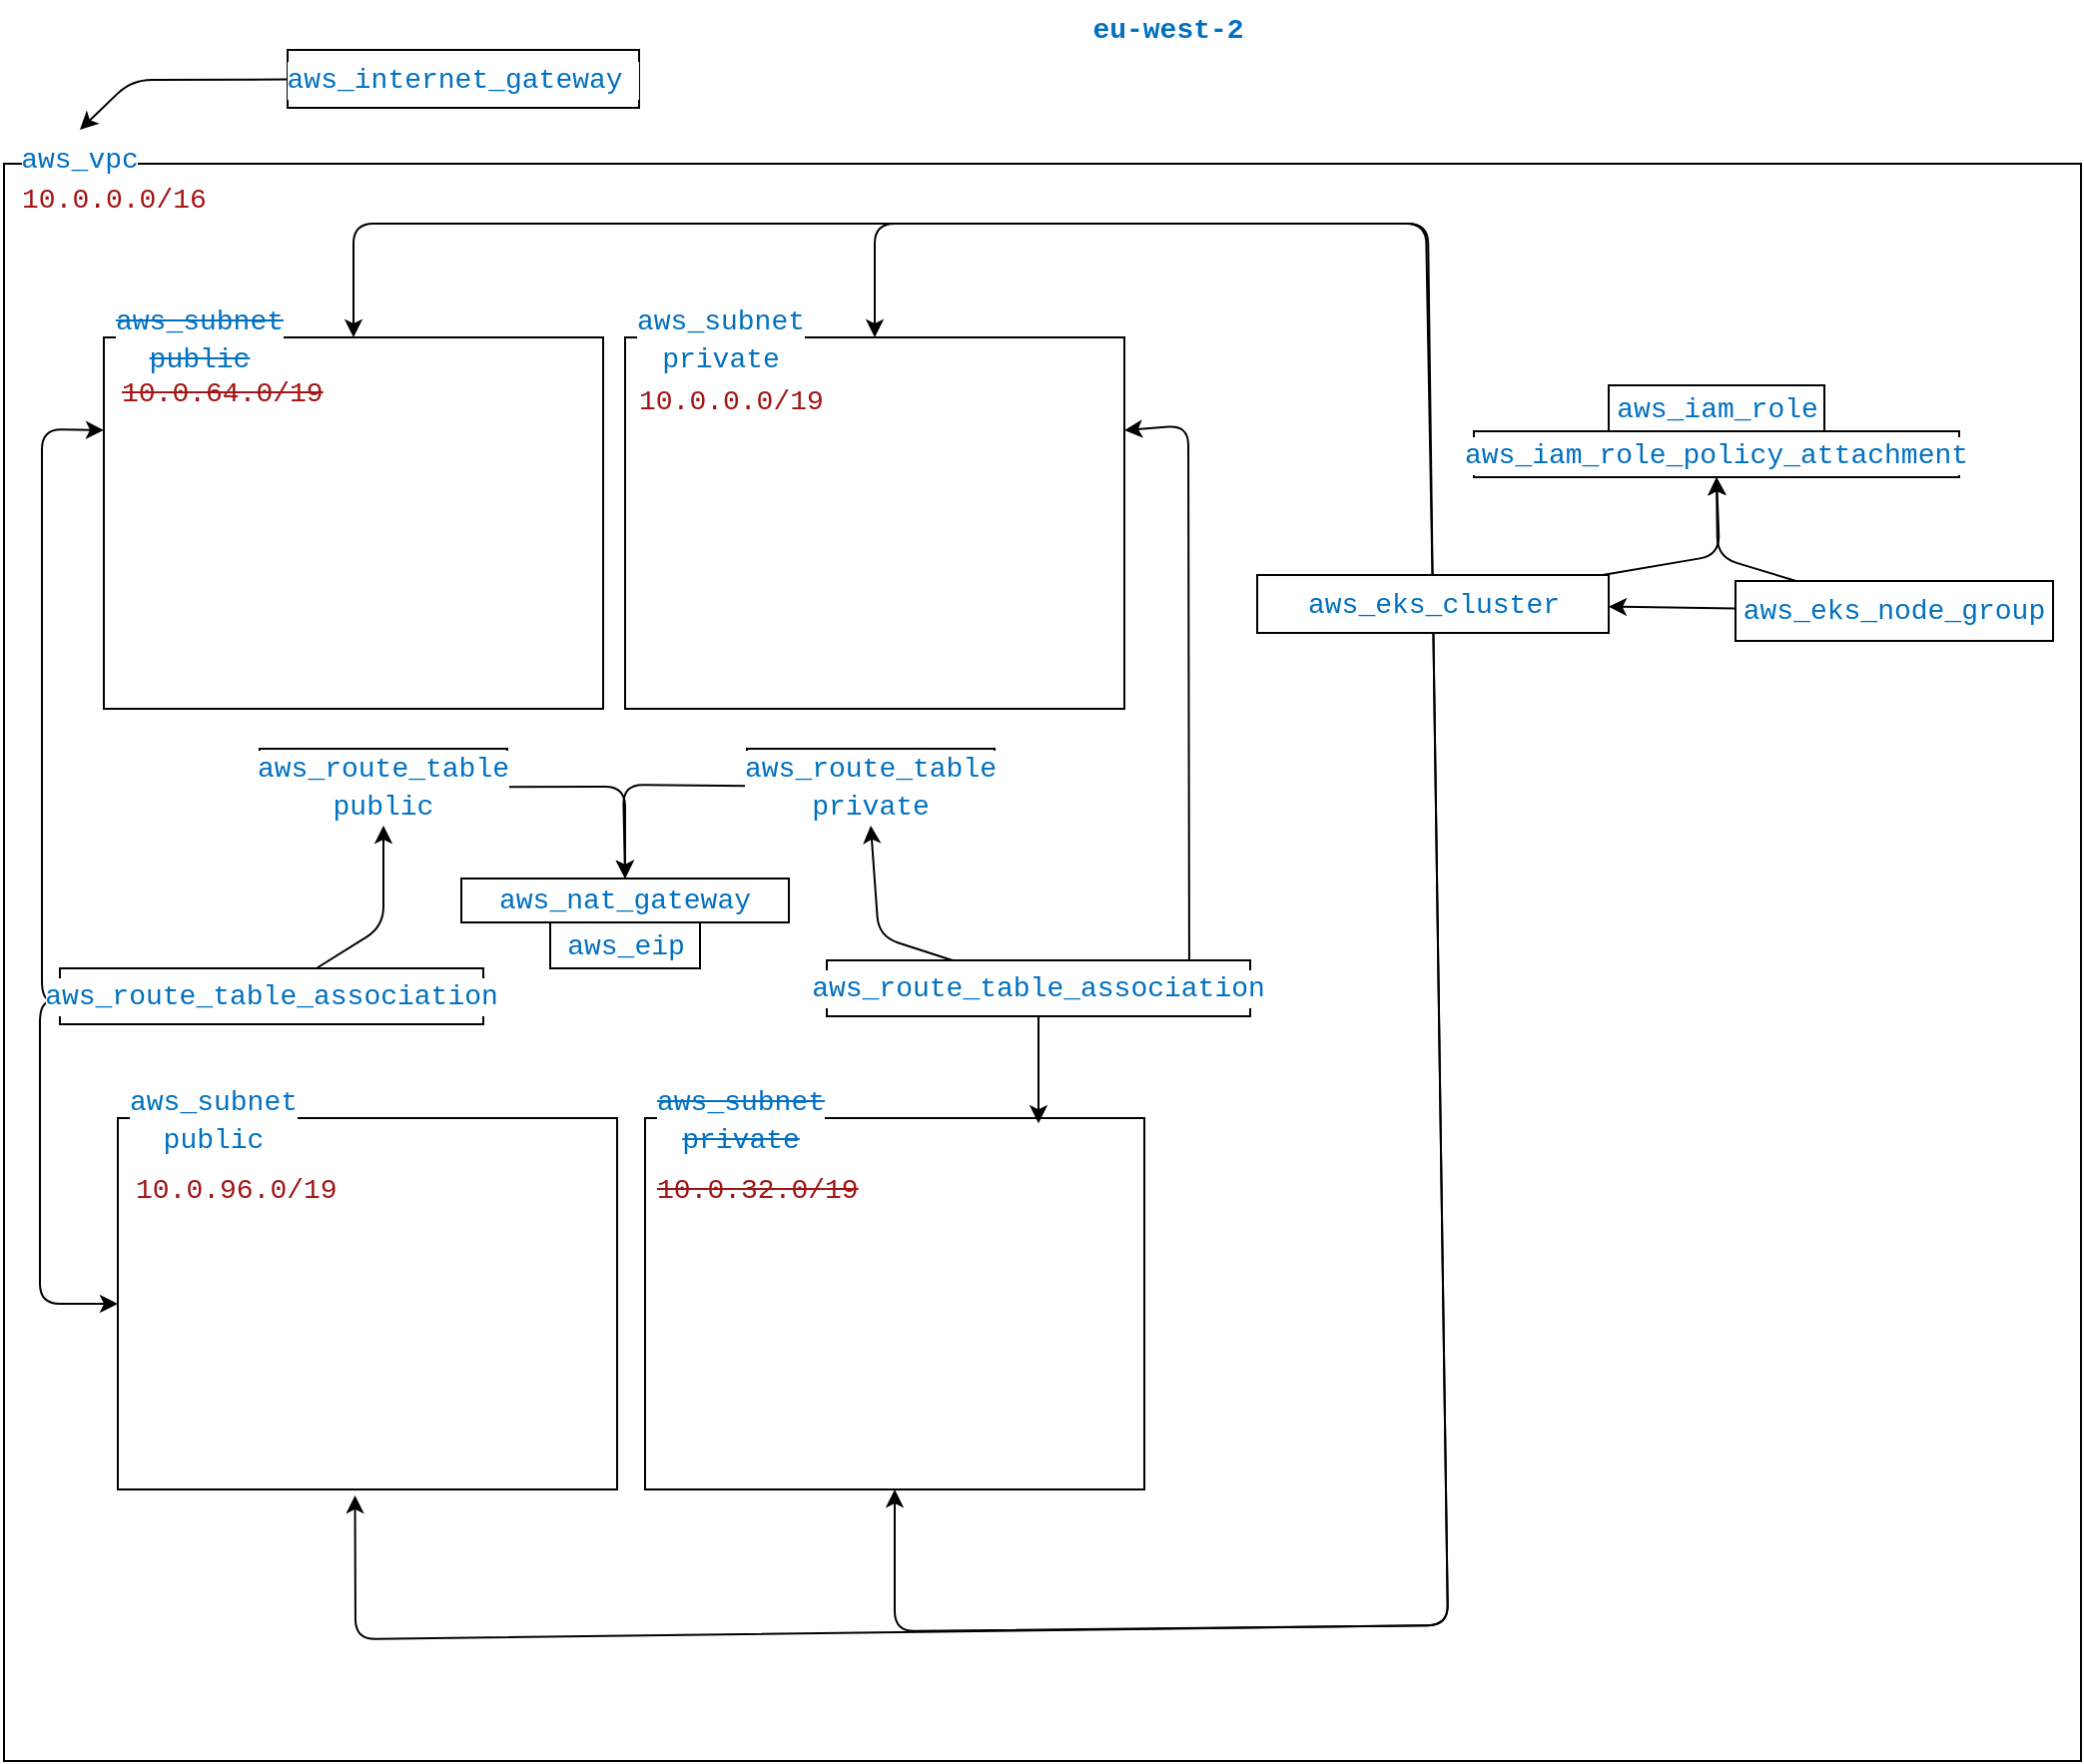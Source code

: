 <mxfile>
    <diagram id="O2vc4IANi68uCHUyvbBP" name="Page-1">
        <mxGraphModel dx="842" dy="707" grid="0" gridSize="10" guides="1" tooltips="1" connect="1" arrows="1" fold="1" page="1" pageScale="1" pageWidth="1920" pageHeight="1200" math="0" shadow="0">
            <root>
                <mxCell id="0"/>
                <mxCell id="1" parent="0"/>
                <mxCell id="3" value="" style="rounded=0;whiteSpace=wrap;html=1;fontFamily=Comic Sans MS;" parent="1" vertex="1">
                    <mxGeometry x="65" y="90" width="1040" height="800" as="geometry"/>
                </mxCell>
                <mxCell id="4" value="&lt;div style=&quot;color: rgb(212, 212, 212); background-color: rgb(30, 30, 30); font-family: Consolas, &amp;quot;Courier New&amp;quot;, monospace; font-size: 14px; line-height: 19px;&quot;&gt;&lt;div style=&quot;color: rgb(59, 59, 59); background-color: rgb(255, 255, 255); line-height: 19px;&quot;&gt;&lt;span style=&quot;color: #0070c1;&quot;&gt;aws_vpc&lt;/span&gt;&lt;/div&gt;&lt;/div&gt;" style="text;html=1;strokeColor=none;fillColor=none;align=center;verticalAlign=middle;whiteSpace=wrap;rounded=0;fontFamily=Comic Sans MS;" parent="1" vertex="1">
                    <mxGeometry x="63" y="73" width="80" height="30" as="geometry"/>
                </mxCell>
                <mxCell id="9" value="" style="rounded=0;whiteSpace=wrap;html=1;fontFamily=Comic Sans MS;" parent="1" vertex="1">
                    <mxGeometry x="122" y="568" width="250" height="186" as="geometry"/>
                </mxCell>
                <mxCell id="10" value="&lt;br&gt;&lt;div style=&quot;color: rgb(59, 59, 59); background-color: rgb(255, 255, 255); font-family: Consolas, &amp;quot;Courier New&amp;quot;, monospace; font-weight: normal; font-size: 14px; line-height: 19px;&quot;&gt;&lt;div&gt;&lt;span style=&quot;color: #0070c1;&quot;&gt;aws_subnet public&lt;/span&gt;&lt;/div&gt;&lt;/div&gt;" style="text;html=1;strokeColor=none;fillColor=none;align=center;verticalAlign=middle;whiteSpace=wrap;rounded=0;" parent="1" vertex="1">
                    <mxGeometry x="140" y="547" width="60" height="30" as="geometry"/>
                </mxCell>
                <mxCell id="32" value="" style="rounded=0;whiteSpace=wrap;html=1;fontFamily=Comic Sans MS;" parent="1" vertex="1">
                    <mxGeometry x="115" y="177" width="250" height="186" as="geometry"/>
                </mxCell>
                <mxCell id="33" value="&lt;strike&gt;&lt;br&gt;&lt;/strike&gt;&lt;div style=&quot;color: rgb(59, 59, 59); background-color: rgb(255, 255, 255); font-family: Consolas, &amp;quot;Courier New&amp;quot;, monospace; font-weight: normal; font-size: 14px; line-height: 19px;&quot;&gt;&lt;div&gt;&lt;span style=&quot;color: #0070c1;&quot;&gt;&lt;strike&gt;aws_subnet public&lt;/strike&gt;&lt;/span&gt;&lt;/div&gt;&lt;/div&gt;" style="text;html=1;strokeColor=none;fillColor=none;align=center;verticalAlign=middle;whiteSpace=wrap;rounded=0;" parent="1" vertex="1">
                    <mxGeometry x="133" y="156" width="60" height="30" as="geometry"/>
                </mxCell>
                <mxCell id="34" value="" style="rounded=0;whiteSpace=wrap;html=1;fontFamily=Comic Sans MS;" parent="1" vertex="1">
                    <mxGeometry x="386" y="568" width="250" height="186" as="geometry"/>
                </mxCell>
                <mxCell id="35" value="&lt;strike&gt;&lt;br&gt;&lt;/strike&gt;&lt;div style=&quot;color: rgb(59, 59, 59); background-color: rgb(255, 255, 255); font-family: Consolas, &amp;quot;Courier New&amp;quot;, monospace; font-weight: normal; font-size: 14px; line-height: 19px;&quot;&gt;&lt;div&gt;&lt;span style=&quot;color: #0070c1;&quot;&gt;&lt;strike&gt;aws_subnet private&lt;/strike&gt;&lt;/span&gt;&lt;/div&gt;&lt;/div&gt;" style="text;html=1;strokeColor=none;fillColor=none;align=center;verticalAlign=middle;whiteSpace=wrap;rounded=0;" parent="1" vertex="1">
                    <mxGeometry x="404" y="547" width="60" height="30" as="geometry"/>
                </mxCell>
                <mxCell id="36" value="" style="rounded=0;whiteSpace=wrap;html=1;fontFamily=Comic Sans MS;" parent="1" vertex="1">
                    <mxGeometry x="376" y="177" width="250" height="186" as="geometry"/>
                </mxCell>
                <mxCell id="37" value="&lt;br&gt;&lt;div style=&quot;color: rgb(59, 59, 59); background-color: rgb(255, 255, 255); font-family: Consolas, &amp;quot;Courier New&amp;quot;, monospace; font-weight: normal; font-size: 14px; line-height: 19px;&quot;&gt;&lt;div&gt;&lt;span style=&quot;color: #0070c1;&quot;&gt;aws_subnet private&lt;/span&gt;&lt;/div&gt;&lt;/div&gt;" style="text;html=1;strokeColor=none;fillColor=none;align=center;verticalAlign=middle;whiteSpace=wrap;rounded=0;" parent="1" vertex="1">
                    <mxGeometry x="394" y="156" width="60" height="30" as="geometry"/>
                </mxCell>
                <mxCell id="41" style="edgeStyle=none;html=1;entryX=0.5;entryY=0;entryDx=0;entryDy=0;" parent="1" source="39" target="4" edge="1">
                    <mxGeometry relative="1" as="geometry">
                        <Array as="points">
                            <mxPoint x="129" y="48"/>
                        </Array>
                    </mxGeometry>
                </mxCell>
                <mxCell id="39" value="&lt;div style=&quot;color: rgb(59, 59, 59); background-color: rgb(255, 255, 255); font-family: Consolas, &amp;quot;Courier New&amp;quot;, monospace; font-size: 14px; line-height: 19px;&quot;&gt;&lt;span style=&quot;color: #0070c1;&quot;&gt;aws_internet_gateway&amp;nbsp;&lt;/span&gt;&lt;/div&gt;" style="rounded=0;whiteSpace=wrap;html=1;" parent="1" vertex="1">
                    <mxGeometry x="207" y="33" width="176" height="29" as="geometry"/>
                </mxCell>
                <mxCell id="40" value="&lt;div style=&quot;color: rgb(59, 59, 59); background-color: rgb(255, 255, 255); font-family: Consolas, &amp;quot;Courier New&amp;quot;, monospace; font-size: 14px; line-height: 19px;&quot;&gt;&lt;span style=&quot;color: #0070c1;&quot;&gt;aws_nat_gateway&lt;/span&gt;&lt;/div&gt;" style="rounded=0;whiteSpace=wrap;html=1;" parent="1" vertex="1">
                    <mxGeometry x="294" y="448" width="164" height="22" as="geometry"/>
                </mxCell>
                <mxCell id="42" value="&lt;div style=&quot;color: rgb(59, 59, 59); background-color: rgb(255, 255, 255); font-family: Consolas, &amp;quot;Courier New&amp;quot;, monospace; font-weight: normal; font-size: 14px; line-height: 19px;&quot;&gt;&lt;div&gt;&lt;span style=&quot;color: #a31515;&quot;&gt;10.0.0.0/16&lt;/span&gt;&lt;/div&gt;&lt;/div&gt;" style="text;whiteSpace=wrap;html=1;" parent="1" vertex="1">
                    <mxGeometry x="72" y="92" width="86.17" height="25.66" as="geometry"/>
                </mxCell>
                <mxCell id="43" value="&lt;div style=&quot;color: rgb(59, 59, 59); background-color: rgb(255, 255, 255); font-family: Consolas, &amp;quot;Courier New&amp;quot;, monospace; font-weight: normal; font-size: 14px; line-height: 19px;&quot;&gt;&lt;div&gt;&lt;span style=&quot;color: #a31515;&quot;&gt;10.0.96.0/19&lt;/span&gt;&lt;/div&gt;&lt;/div&gt;" style="text;whiteSpace=wrap;html=1;" parent="1" vertex="1">
                    <mxGeometry x="129" y="588" width="96.17" height="24.66" as="geometry"/>
                </mxCell>
                <mxCell id="44" value="&lt;div style=&quot;color: rgb(59, 59, 59); background-color: rgb(255, 255, 255); font-family: Consolas, &amp;quot;Courier New&amp;quot;, monospace; font-weight: normal; font-size: 14px; line-height: 19px;&quot;&gt;&lt;div&gt;&lt;span style=&quot;color: #a31515;&quot;&gt;&lt;strike&gt;10.0.64.0/19&lt;/strike&gt;&lt;/span&gt;&lt;/div&gt;&lt;/div&gt;" style="text;whiteSpace=wrap;html=1;" parent="1" vertex="1">
                    <mxGeometry x="122" y="189" width="101" height="27" as="geometry"/>
                </mxCell>
                <mxCell id="45" value="&lt;div style=&quot;color: rgb(59, 59, 59); background-color: rgb(255, 255, 255); font-family: Consolas, &amp;quot;Courier New&amp;quot;, monospace; font-weight: normal; font-size: 14px; line-height: 19px;&quot;&gt;&lt;div&gt;&lt;span style=&quot;color: #a31515;&quot;&gt;&lt;strike&gt;10.0.32.0/19&lt;/strike&gt;&lt;/span&gt;&lt;/div&gt;&lt;/div&gt;" style="text;whiteSpace=wrap;html=1;" parent="1" vertex="1">
                    <mxGeometry x="390.0" y="588" width="98.17" height="28.66" as="geometry"/>
                </mxCell>
                <mxCell id="46" value="&lt;div style=&quot;color: rgb(59, 59, 59); background-color: rgb(255, 255, 255); font-family: Consolas, &amp;quot;Courier New&amp;quot;, monospace; font-weight: normal; font-size: 14px; line-height: 19px;&quot;&gt;&lt;div&gt;&lt;span style=&quot;color: #a31515;&quot;&gt;10.0.0.0/19&lt;/span&gt;&lt;/div&gt;&lt;/div&gt;" style="text;whiteSpace=wrap;html=1;" parent="1" vertex="1">
                    <mxGeometry x="381" y="193" width="92" height="26" as="geometry"/>
                </mxCell>
                <mxCell id="47" value="&lt;div style=&quot;color: rgb(59, 59, 59); background-color: rgb(255, 255, 255); font-family: Consolas, &amp;quot;Courier New&amp;quot;, monospace; font-size: 14px; line-height: 19px;&quot;&gt;&lt;div style=&quot;line-height: 19px;&quot;&gt;&lt;span style=&quot;color: #0070c1;&quot;&gt;aws_eip&lt;/span&gt;&lt;/div&gt;&lt;/div&gt;" style="rounded=0;whiteSpace=wrap;html=1;" parent="1" vertex="1">
                    <mxGeometry x="338.5" y="470" width="75" height="23" as="geometry"/>
                </mxCell>
                <mxCell id="54" style="edgeStyle=none;html=1;entryX=0.5;entryY=0;entryDx=0;entryDy=0;" parent="1" source="50" target="40" edge="1">
                    <mxGeometry relative="1" as="geometry">
                        <Array as="points">
                            <mxPoint x="376" y="402"/>
                        </Array>
                    </mxGeometry>
                </mxCell>
                <mxCell id="50" value="&lt;div style=&quot;color: rgb(59, 59, 59); background-color: rgb(255, 255, 255); font-family: Consolas, &amp;quot;Courier New&amp;quot;, monospace; font-size: 14px; line-height: 19px;&quot;&gt;&lt;span style=&quot;color: #0070c1;&quot;&gt;aws_route_table public&lt;/span&gt;&lt;/div&gt;" style="rounded=0;whiteSpace=wrap;html=1;" parent="1" vertex="1">
                    <mxGeometry x="193" y="383" width="124" height="38.5" as="geometry"/>
                </mxCell>
                <mxCell id="55" style="edgeStyle=none;html=1;entryX=0.5;entryY=0;entryDx=0;entryDy=0;" parent="1" source="51" target="40" edge="1">
                    <mxGeometry relative="1" as="geometry">
                        <Array as="points">
                            <mxPoint x="375" y="401"/>
                        </Array>
                    </mxGeometry>
                </mxCell>
                <mxCell id="51" value="&lt;div style=&quot;color: rgb(59, 59, 59); background-color: rgb(255, 255, 255); font-family: Consolas, &amp;quot;Courier New&amp;quot;, monospace; font-size: 14px; line-height: 19px;&quot;&gt;&lt;span style=&quot;color: #0070c1;&quot;&gt;aws_route_table private&lt;/span&gt;&lt;/div&gt;" style="rounded=0;whiteSpace=wrap;html=1;" parent="1" vertex="1">
                    <mxGeometry x="437" y="383" width="124" height="38.5" as="geometry"/>
                </mxCell>
                <mxCell id="60" style="edgeStyle=none;html=1;entryX=0.5;entryY=1;entryDx=0;entryDy=0;" parent="1" source="52" target="50" edge="1">
                    <mxGeometry relative="1" as="geometry">
                        <Array as="points">
                            <mxPoint x="255" y="472"/>
                        </Array>
                    </mxGeometry>
                </mxCell>
                <mxCell id="62" style="edgeStyle=none;html=1;entryX=0;entryY=0.25;entryDx=0;entryDy=0;" parent="1" source="52" target="32" edge="1">
                    <mxGeometry relative="1" as="geometry">
                        <Array as="points">
                            <mxPoint x="84" y="509"/>
                            <mxPoint x="84" y="223"/>
                        </Array>
                    </mxGeometry>
                </mxCell>
                <mxCell id="63" style="edgeStyle=none;html=1;entryX=0;entryY=0.5;entryDx=0;entryDy=0;" parent="1" source="52" target="9" edge="1">
                    <mxGeometry relative="1" as="geometry">
                        <Array as="points">
                            <mxPoint x="83" y="510"/>
                            <mxPoint x="83" y="661"/>
                        </Array>
                    </mxGeometry>
                </mxCell>
                <mxCell id="52" value="&lt;div style=&quot;color: rgb(59, 59, 59); background-color: rgb(255, 255, 255); font-family: Consolas, &amp;quot;Courier New&amp;quot;, monospace; font-size: 14px; line-height: 19px;&quot;&gt;&lt;span style=&quot;color: #0070c1;&quot;&gt;aws_route_table_association&lt;/span&gt;&lt;/div&gt;" style="rounded=0;whiteSpace=wrap;html=1;" parent="1" vertex="1">
                    <mxGeometry x="93" y="493" width="212" height="28" as="geometry"/>
                </mxCell>
                <mxCell id="61" style="edgeStyle=none;html=1;entryX=0.5;entryY=1;entryDx=0;entryDy=0;" parent="1" source="53" target="51" edge="1">
                    <mxGeometry relative="1" as="geometry">
                        <Array as="points">
                            <mxPoint x="503" y="477"/>
                        </Array>
                    </mxGeometry>
                </mxCell>
                <mxCell id="64" style="edgeStyle=none;html=1;entryX=1;entryY=0.25;entryDx=0;entryDy=0;exitX=0.856;exitY=-0.013;exitDx=0;exitDy=0;exitPerimeter=0;" parent="1" source="53" target="36" edge="1">
                    <mxGeometry relative="1" as="geometry">
                        <Array as="points">
                            <mxPoint x="658" y="221"/>
                        </Array>
                    </mxGeometry>
                </mxCell>
                <mxCell id="65" style="edgeStyle=none;html=1;entryX=0.788;entryY=0.014;entryDx=0;entryDy=0;entryPerimeter=0;" parent="1" source="53" target="34" edge="1">
                    <mxGeometry relative="1" as="geometry"/>
                </mxCell>
                <mxCell id="53" value="&lt;div style=&quot;color: rgb(59, 59, 59); background-color: rgb(255, 255, 255); font-family: Consolas, &amp;quot;Courier New&amp;quot;, monospace; font-size: 14px; line-height: 19px;&quot;&gt;&lt;span style=&quot;color: #0070c1;&quot;&gt;aws_route_table_association&lt;/span&gt;&lt;/div&gt;" style="rounded=0;whiteSpace=wrap;html=1;" parent="1" vertex="1">
                    <mxGeometry x="477" y="489" width="212" height="28" as="geometry"/>
                </mxCell>
                <mxCell id="66" value="&lt;div style=&quot;color: rgb(59, 59, 59); background-color: rgb(255, 255, 255); font-family: Consolas, &amp;quot;Courier New&amp;quot;, monospace; font-size: 14px; line-height: 19px;&quot;&gt;&lt;div style=&quot;line-height: 19px;&quot;&gt;&lt;span style=&quot;color: #0070c1;&quot;&gt;aws_iam_role&lt;/span&gt;&lt;/div&gt;&lt;/div&gt;" style="rounded=0;whiteSpace=wrap;html=1;" parent="1" vertex="1">
                    <mxGeometry x="868.5" y="201" width="108" height="23" as="geometry"/>
                </mxCell>
                <mxCell id="67" value="&lt;div style=&quot;color: rgb(59, 59, 59); background-color: rgb(255, 255, 255); font-family: Consolas, &amp;quot;Courier New&amp;quot;, monospace; font-size: 14px; line-height: 19px;&quot;&gt;&lt;div style=&quot;line-height: 19px;&quot;&gt;&lt;span style=&quot;color: #0070c1;&quot;&gt;aws_iam_role_policy_attachment&lt;/span&gt;&lt;/div&gt;&lt;/div&gt;" style="rounded=0;whiteSpace=wrap;html=1;" parent="1" vertex="1">
                    <mxGeometry x="801" y="224" width="243" height="23" as="geometry"/>
                </mxCell>
                <mxCell id="77" style="edgeStyle=none;html=1;entryX=0.5;entryY=0;entryDx=0;entryDy=0;" parent="1" source="68" target="32" edge="1">
                    <mxGeometry relative="1" as="geometry">
                        <Array as="points">
                            <mxPoint x="777" y="120"/>
                            <mxPoint x="240" y="120"/>
                        </Array>
                    </mxGeometry>
                </mxCell>
                <mxCell id="78" style="edgeStyle=none;html=1;entryX=0.5;entryY=0;entryDx=0;entryDy=0;" parent="1" source="68" target="36" edge="1">
                    <mxGeometry relative="1" as="geometry">
                        <Array as="points">
                            <mxPoint x="778" y="120"/>
                            <mxPoint x="501" y="120"/>
                        </Array>
                    </mxGeometry>
                </mxCell>
                <mxCell id="79" style="edgeStyle=none;html=1;entryX=0.475;entryY=1.016;entryDx=0;entryDy=0;entryPerimeter=0;" parent="1" source="68" target="9" edge="1">
                    <mxGeometry relative="1" as="geometry">
                        <Array as="points">
                            <mxPoint x="788" y="822"/>
                            <mxPoint x="241" y="829"/>
                        </Array>
                    </mxGeometry>
                </mxCell>
                <mxCell id="80" style="edgeStyle=none;html=1;entryX=0.5;entryY=1;entryDx=0;entryDy=0;" parent="1" source="68" target="34" edge="1">
                    <mxGeometry relative="1" as="geometry">
                        <Array as="points">
                            <mxPoint x="788" y="822"/>
                            <mxPoint x="511" y="825"/>
                        </Array>
                    </mxGeometry>
                </mxCell>
                <mxCell id="81" style="edgeStyle=none;html=1;entryX=0.5;entryY=1;entryDx=0;entryDy=0;" parent="1" source="68" target="67" edge="1">
                    <mxGeometry relative="1" as="geometry">
                        <Array as="points">
                            <mxPoint x="924" y="286"/>
                        </Array>
                    </mxGeometry>
                </mxCell>
                <mxCell id="68" value="&lt;div style=&quot;color: rgb(59, 59, 59); background-color: rgb(255, 255, 255); font-family: Consolas, &amp;quot;Courier New&amp;quot;, monospace; font-size: 14px; line-height: 19px;&quot;&gt;&lt;div style=&quot;line-height: 19px;&quot;&gt;&lt;span style=&quot;color: #0070c1;&quot;&gt;aws_eks_cluster&lt;/span&gt;&lt;/div&gt;&lt;/div&gt;" style="rounded=0;whiteSpace=wrap;html=1;" parent="1" vertex="1">
                    <mxGeometry x="692.5" y="296" width="176" height="29" as="geometry"/>
                </mxCell>
                <mxCell id="72" value="" style="edgeStyle=none;html=1;" parent="1" source="71" target="68" edge="1">
                    <mxGeometry relative="1" as="geometry"/>
                </mxCell>
                <mxCell id="82" style="edgeStyle=none;html=1;entryX=0.5;entryY=1;entryDx=0;entryDy=0;" parent="1" source="71" target="67" edge="1">
                    <mxGeometry relative="1" as="geometry">
                        <mxPoint x="921" y="251" as="targetPoint"/>
                        <Array as="points">
                            <mxPoint x="923" y="287"/>
                        </Array>
                    </mxGeometry>
                </mxCell>
                <mxCell id="71" value="&lt;div style=&quot;color: rgb(59, 59, 59); background-color: rgb(255, 255, 255); font-family: Consolas, &amp;quot;Courier New&amp;quot;, monospace; font-size: 14px; line-height: 19px;&quot;&gt;&lt;div style=&quot;line-height: 19px;&quot;&gt;&lt;div style=&quot;line-height: 19px;&quot;&gt;&lt;div style=&quot;line-height: 19px;&quot;&gt;&lt;span style=&quot;color: #0070c1;&quot;&gt;aws_eks_node_group&lt;/span&gt;&lt;/div&gt;&lt;/div&gt;&lt;/div&gt;&lt;/div&gt;" style="rounded=0;whiteSpace=wrap;html=1;" parent="1" vertex="1">
                    <mxGeometry x="932" y="299" width="159" height="30" as="geometry"/>
                </mxCell>
                <mxCell id="85" value="&lt;span style=&quot;color: rgb(0, 112, 193); background-color: rgb(255, 255, 255); font-family: Consolas, &amp;quot;Courier New&amp;quot;, monospace; font-size: 14px;&quot;&gt;&lt;b&gt;eu-west-2&lt;/b&gt;&lt;/span&gt;" style="text;html=1;strokeColor=none;fillColor=none;align=center;verticalAlign=middle;whiteSpace=wrap;rounded=0;" parent="1" vertex="1">
                    <mxGeometry x="594" y="8" width="108" height="30" as="geometry"/>
                </mxCell>
            </root>
        </mxGraphModel>
    </diagram>
</mxfile>
